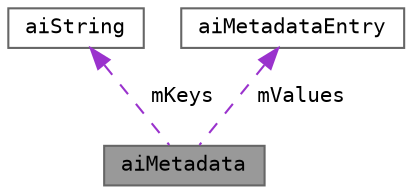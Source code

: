 digraph "aiMetadata"
{
 // LATEX_PDF_SIZE
  bgcolor="transparent";
  edge [fontname=Terminal,fontsize=10,labelfontname=Helvetica,labelfontsize=10];
  node [fontname=Terminal,fontsize=10,shape=box,height=0.2,width=0.4];
  Node1 [label="aiMetadata",height=0.2,width=0.4,color="gray40", fillcolor="grey60", style="filled", fontcolor="black",tooltip=" "];
  Node2 -> Node1 [dir="back",color="darkorchid3",style="dashed",label=" mKeys" ];
  Node2 [label="aiString",height=0.2,width=0.4,color="gray40", fillcolor="white", style="filled",URL="$structai_string.html",tooltip="Represents an UTF-8 string, zero byte terminated."];
  Node3 -> Node1 [dir="back",color="darkorchid3",style="dashed",label=" mValues" ];
  Node3 [label="aiMetadataEntry",height=0.2,width=0.4,color="gray40", fillcolor="white", style="filled",URL="$structai_metadata_entry.html",tooltip=" "];
}
